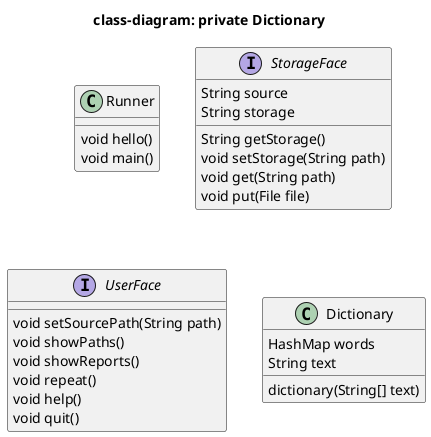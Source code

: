 @startuml
title "class-diagram: private Dictionary"
class Runner{
    void hello()
    void main()
}
interface StorageFace{
    String source
    String storage
    String getStorage()
    void setStorage(String path)
    void get(String path)
    void put(File file)
}
interface UserFace{
    void setSourcePath(String path)
    void showPaths()
    void showReports()
    void repeat()
    void help()
    void quit()
}
class Dictionary{
    HashMap words
    String text
    dictionary(String[] text)
}

@enduml